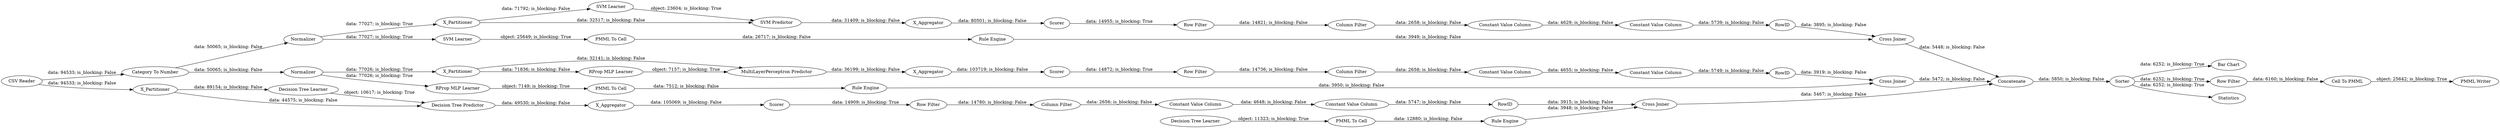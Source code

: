 digraph {
	"-5821118002533920592_62" [label="CSV Reader"]
	"1451827491910186590_34" [label="PMML To Cell"]
	"5643174860173954894_31" [label="SVM Learner"]
	"-364134870738619744_32" [label="MultiLayerPerceptron Predictor"]
	"5643174860173954894_40" [label=Normalizer]
	"5007748406317080840_292" [label="Constant Value Column"]
	"5643174860173954894_2" [label=X_Partitioner]
	"-364134870738619744_39" [label=Normalizer]
	"-4038740666715680914_7" [label=X_Aggregator]
	"9043158714877040019_34" [label="Rule Engine"]
	"5643174860173954894_32" [label="SVM Predictor"]
	"-5821118002533920592_54" [label="Cell To PMML"]
	"-364134870738619744_40" [label=Scorer]
	"9043158714877040019_22" [label="PMML To Cell"]
	"-5821118002533920592_59" [label="Bar Chart"]
	"-364134870738619744_31" [label="RProp MLP Learner"]
	"1451827491910186590_33" [label="SVM Learner"]
	"-1901123910361104784_293" [label=RowID]
	"-364134870738619744_7" [label=X_Aggregator]
	"4775166903773284055_28" [label="PMML To Cell"]
	"-1901123910361104784_290" [label="Constant Value Column"]
	"2667493377069777148_292" [label="Constant Value Column"]
	"4775166903773284055_33" [label="Decision Tree Learner"]
	"-364134870738619744_2" [label=X_Partitioner]
	"2667493377069777148_294" [label="Column Filter"]
	"5643174860173954894_7" [label=X_Aggregator]
	"2667493377069777148_293" [label=RowID]
	"1451827491910186590_35" [label="Rule Engine"]
	"-5821118002533920592_53" [label="Row Filter"]
	"-5821118002533920592_58" [label="Category To Number"]
	"-5821118002533920592_61" [label="PMML Writer"]
	"-4038740666715680914_31" [label="Decision Tree Learner"]
	"-4038740666715680914_32" [label="Decision Tree Predictor"]
	"5643174860173954894_41" [label=Scorer]
	"5007748406317080840_293" [label=RowID]
	"4775166903773284055_34" [label="Rule Engine"]
	"5643174860173954894_39" [label="Cross Joiner"]
	"-1901123910361104784_9" [label="Row Filter"]
	"-5821118002533920592_60" [label=Concatenate]
	"-4038740666715680914_38" [label="Cross Joiner"]
	"5007748406317080840_290" [label="Constant Value Column"]
	"5007748406317080840_9" [label="Row Filter"]
	"-1901123910361104784_292" [label="Constant Value Column"]
	"2667493377069777148_9" [label="Row Filter"]
	"-4038740666715680914_2" [label=X_Partitioner]
	"-1901123910361104784_294" [label="Column Filter"]
	"9043158714877040019_35" [label="RProp MLP Learner"]
	"-5821118002533920592_52" [label=Sorter]
	"5007748406317080840_294" [label="Column Filter"]
	"2667493377069777148_290" [label="Constant Value Column"]
	"-364134870738619744_38" [label="Cross Joiner"]
	"-5821118002533920592_63" [label=Statistics]
	"-4038740666715680914_39" [label=Scorer]
	"-5821118002533920592_62" -> "-5821118002533920592_58" [label="data: 94533; is_blocking: False"]
	"5007748406317080840_290" -> "5007748406317080840_292" [label="data: 4655; is_blocking: False"]
	"5643174860173954894_2" -> "5643174860173954894_32" [label="data: 32517; is_blocking: False"]
	"-1901123910361104784_294" -> "-1901123910361104784_290" [label="data: 2656; is_blocking: False"]
	"5007748406317080840_293" -> "-364134870738619744_38" [label="data: 3919; is_blocking: False"]
	"-364134870738619744_39" -> "9043158714877040019_35" [label="data: 77026; is_blocking: True"]
	"5007748406317080840_9" -> "5007748406317080840_294" [label="data: 14736; is_blocking: False"]
	"5643174860173954894_32" -> "5643174860173954894_7" [label="data: 31409; is_blocking: False"]
	"-4038740666715680914_2" -> "-4038740666715680914_31" [label="data: 89154; is_blocking: False"]
	"5643174860173954894_39" -> "-5821118002533920592_60" [label="data: 5448; is_blocking: False"]
	"-5821118002533920592_52" -> "-5821118002533920592_59" [label="data: 6252; is_blocking: True"]
	"5643174860173954894_40" -> "5643174860173954894_2" [label="data: 77027; is_blocking: True"]
	"-5821118002533920592_52" -> "-5821118002533920592_53" [label="data: 6252; is_blocking: True"]
	"2667493377069777148_292" -> "2667493377069777148_293" [label="data: 5739; is_blocking: False"]
	"5643174860173954894_2" -> "5643174860173954894_31" [label="data: 71792; is_blocking: False"]
	"2667493377069777148_290" -> "2667493377069777148_292" [label="data: 4629; is_blocking: False"]
	"9043158714877040019_35" -> "9043158714877040019_22" [label="object: 7149; is_blocking: True"]
	"-5821118002533920592_53" -> "-5821118002533920592_54" [label="data: 6160; is_blocking: False"]
	"9043158714877040019_22" -> "9043158714877040019_34" [label="data: 7512; is_blocking: False"]
	"1451827491910186590_35" -> "5643174860173954894_39" [label="data: 3949; is_blocking: False"]
	"-1901123910361104784_9" -> "-1901123910361104784_294" [label="data: 14780; is_blocking: False"]
	"-1901123910361104784_293" -> "-4038740666715680914_38" [label="data: 3915; is_blocking: False"]
	"-5821118002533920592_58" -> "5643174860173954894_40" [label="data: 50065; is_blocking: False"]
	"5643174860173954894_31" -> "5643174860173954894_32" [label="object: 23604; is_blocking: True"]
	"-4038740666715680914_38" -> "-5821118002533920592_60" [label="data: 5467; is_blocking: False"]
	"-5821118002533920592_60" -> "-5821118002533920592_52" [label="data: 5850; is_blocking: False"]
	"-364134870738619744_2" -> "-364134870738619744_32" [label="data: 32141; is_blocking: False"]
	"-4038740666715680914_2" -> "-4038740666715680914_32" [label="data: 44575; is_blocking: False"]
	"-4038740666715680914_31" -> "-4038740666715680914_32" [label="object: 10617; is_blocking: True"]
	"-1901123910361104784_290" -> "-1901123910361104784_292" [label="data: 4648; is_blocking: False"]
	"2667493377069777148_9" -> "2667493377069777148_294" [label="data: 14821; is_blocking: False"]
	"-364134870738619744_39" -> "-364134870738619744_2" [label="data: 77026; is_blocking: True"]
	"5007748406317080840_294" -> "5007748406317080840_290" [label="data: 2658; is_blocking: False"]
	"5643174860173954894_7" -> "5643174860173954894_41" [label="data: 80501; is_blocking: False"]
	"-5821118002533920592_62" -> "-4038740666715680914_2" [label="data: 94533; is_blocking: False"]
	"4775166903773284055_33" -> "4775166903773284055_28" [label="object: 11323; is_blocking: True"]
	"-364134870738619744_38" -> "-5821118002533920592_60" [label="data: 5472; is_blocking: False"]
	"-4038740666715680914_32" -> "-4038740666715680914_7" [label="data: 49530; is_blocking: False"]
	"5007748406317080840_292" -> "5007748406317080840_293" [label="data: 5749; is_blocking: False"]
	"-4038740666715680914_7" -> "-4038740666715680914_39" [label="data: 105069; is_blocking: False"]
	"-364134870738619744_31" -> "-364134870738619744_32" [label="object: 7157; is_blocking: True"]
	"1451827491910186590_33" -> "1451827491910186590_34" [label="object: 25649; is_blocking: True"]
	"5643174860173954894_41" -> "2667493377069777148_9" [label="data: 14955; is_blocking: True"]
	"-4038740666715680914_39" -> "-1901123910361104784_9" [label="data: 14909; is_blocking: True"]
	"9043158714877040019_34" -> "-364134870738619744_38" [label="data: 3950; is_blocking: False"]
	"-364134870738619744_2" -> "-364134870738619744_31" [label="data: 71836; is_blocking: False"]
	"-364134870738619744_7" -> "-364134870738619744_40" [label="data: 103719; is_blocking: False"]
	"2667493377069777148_294" -> "2667493377069777148_290" [label="data: 2658; is_blocking: False"]
	"2667493377069777148_293" -> "5643174860173954894_39" [label="data: 3895; is_blocking: False"]
	"-5821118002533920592_54" -> "-5821118002533920592_61" [label="object: 25642; is_blocking: True"]
	"-5821118002533920592_58" -> "-364134870738619744_39" [label="data: 50065; is_blocking: False"]
	"-364134870738619744_40" -> "5007748406317080840_9" [label="data: 14872; is_blocking: True"]
	"4775166903773284055_34" -> "-4038740666715680914_38" [label="data: 3948; is_blocking: False"]
	"5643174860173954894_40" -> "1451827491910186590_33" [label="data: 77027; is_blocking: True"]
	"1451827491910186590_34" -> "1451827491910186590_35" [label="data: 26717; is_blocking: False"]
	"-5821118002533920592_52" -> "-5821118002533920592_63" [label="data: 6252; is_blocking: True"]
	"-364134870738619744_32" -> "-364134870738619744_7" [label="data: 36199; is_blocking: False"]
	"4775166903773284055_28" -> "4775166903773284055_34" [label="data: 12880; is_blocking: False"]
	"-1901123910361104784_292" -> "-1901123910361104784_293" [label="data: 5747; is_blocking: False"]
	rankdir=LR
}
